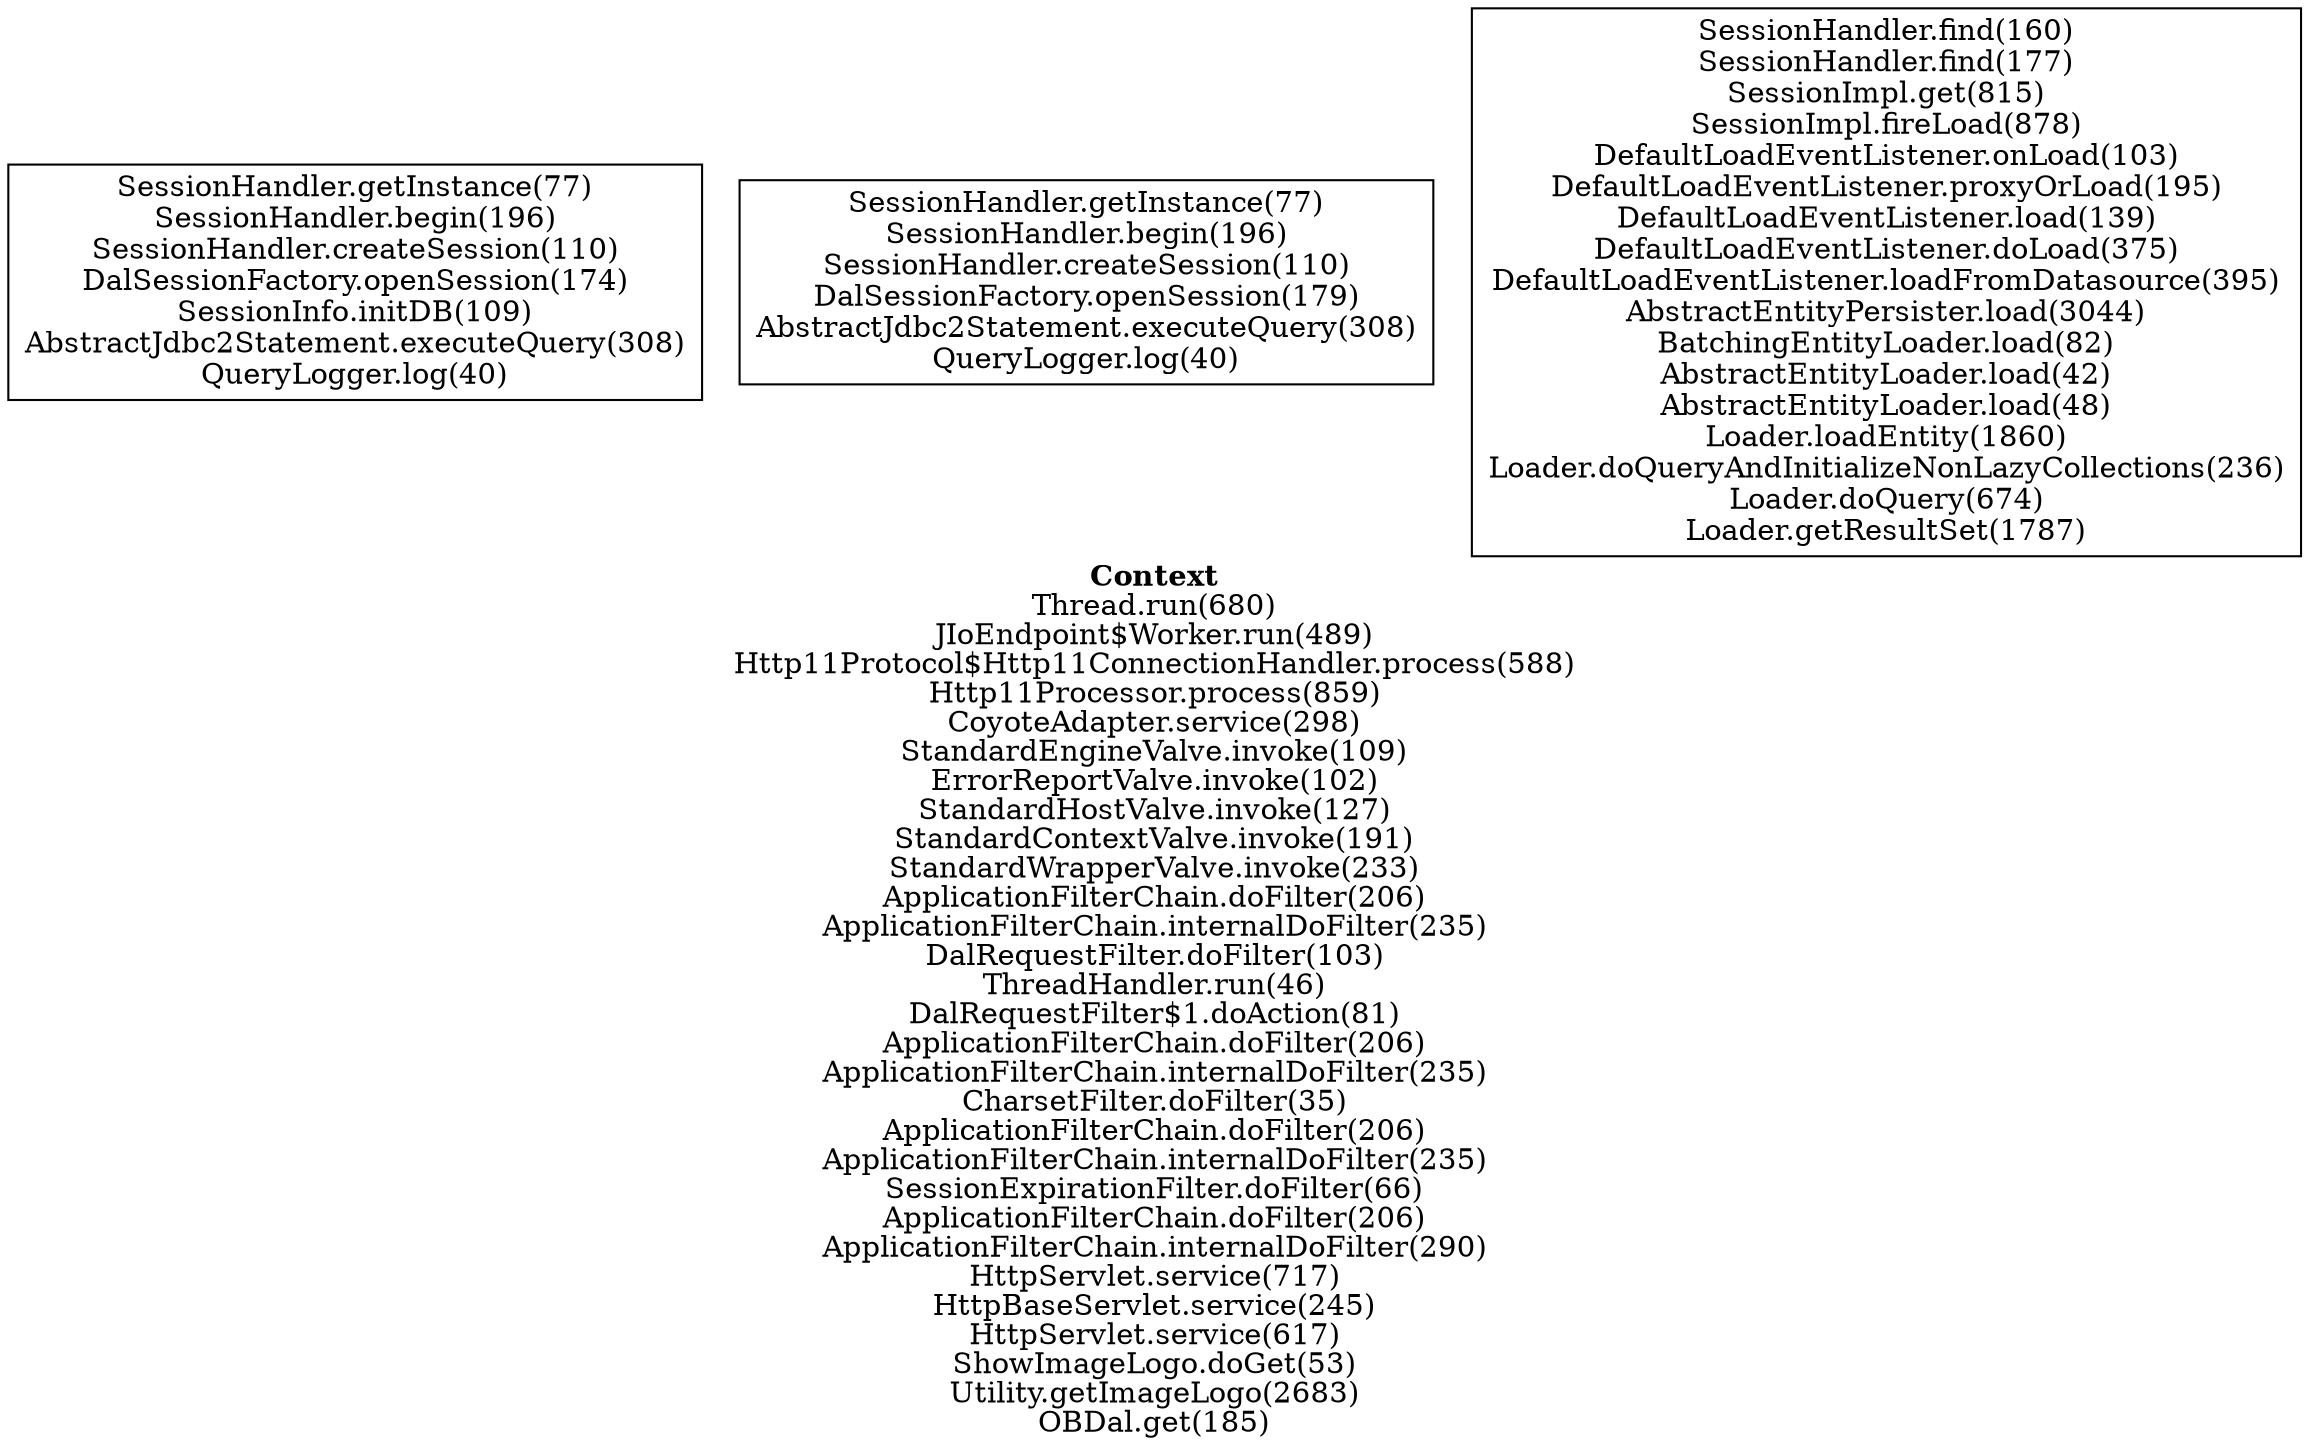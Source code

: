 digraph 9648221 { 
label=<<font face="Times-Bold">Context</font><br/>Thread.run(680)<br/>JIoEndpoint$Worker.run(489)<br/>Http11Protocol$Http11ConnectionHandler.process(588)<br/>Http11Processor.process(859)<br/>CoyoteAdapter.service(298)<br/>StandardEngineValve.invoke(109)<br/>ErrorReportValve.invoke(102)<br/>StandardHostValve.invoke(127)<br/>StandardContextValve.invoke(191)<br/>StandardWrapperValve.invoke(233)<br/>ApplicationFilterChain.doFilter(206)<br/>ApplicationFilterChain.internalDoFilter(235)<br/>DalRequestFilter.doFilter(103)<br/>ThreadHandler.run(46)<br/>DalRequestFilter$1.doAction(81)<br/>ApplicationFilterChain.doFilter(206)<br/>ApplicationFilterChain.internalDoFilter(235)<br/>CharsetFilter.doFilter(35)<br/>ApplicationFilterChain.doFilter(206)<br/>ApplicationFilterChain.internalDoFilter(235)<br/>SessionExpirationFilter.doFilter(66)<br/>ApplicationFilterChain.doFilter(206)<br/>ApplicationFilterChain.internalDoFilter(290)<br/>HttpServlet.service(717)<br/>HttpBaseServlet.service(245)<br/>HttpServlet.service(617)<br/>ShowImageLogo.doGet(53)<br/>Utility.getImageLogo(2683)<br/>OBDal.get(185)>;rankdir=BT;
1 [label="SessionHandler.getInstance(77)\nSessionHandler.begin(196)\nSessionHandler.createSession(110)\nDalSessionFactory.openSession(174)\nSessionInfo.initDB(109)\nAbstractJdbc2Statement.executeQuery(308)\nQueryLogger.log(40)\n", shape=box];
2 [label="SessionHandler.getInstance(77)\nSessionHandler.begin(196)\nSessionHandler.createSession(110)\nDalSessionFactory.openSession(179)\nAbstractJdbc2Statement.executeQuery(308)\nQueryLogger.log(40)\n", shape=box];
3 [label="SessionHandler.find(160)\nSessionHandler.find(177)\nSessionImpl.get(815)\nSessionImpl.fireLoad(878)\nDefaultLoadEventListener.onLoad(103)\nDefaultLoadEventListener.proxyOrLoad(195)\nDefaultLoadEventListener.load(139)\nDefaultLoadEventListener.doLoad(375)\nDefaultLoadEventListener.loadFromDatasource(395)\nAbstractEntityPersister.load(3044)\nBatchingEntityLoader.load(82)\nAbstractEntityLoader.load(42)\nAbstractEntityLoader.load(48)\nLoader.loadEntity(1860)\nLoader.doQueryAndInitializeNonLazyCollections(236)\nLoader.doQuery(674)\nLoader.getResultSet(1787)\n", shape=box];
}

